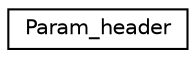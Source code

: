 digraph "Graphical Class Hierarchy"
{
 // INTERACTIVE_SVG=YES
  edge [fontname="Helvetica",fontsize="10",labelfontname="Helvetica",labelfontsize="10"];
  node [fontname="Helvetica",fontsize="10",shape=record];
  rankdir="LR";
  Node1 [label="Param_header",height=0.2,width=0.4,color="black", fillcolor="white", style="filled",URL="$structParam__header.html"];
}
